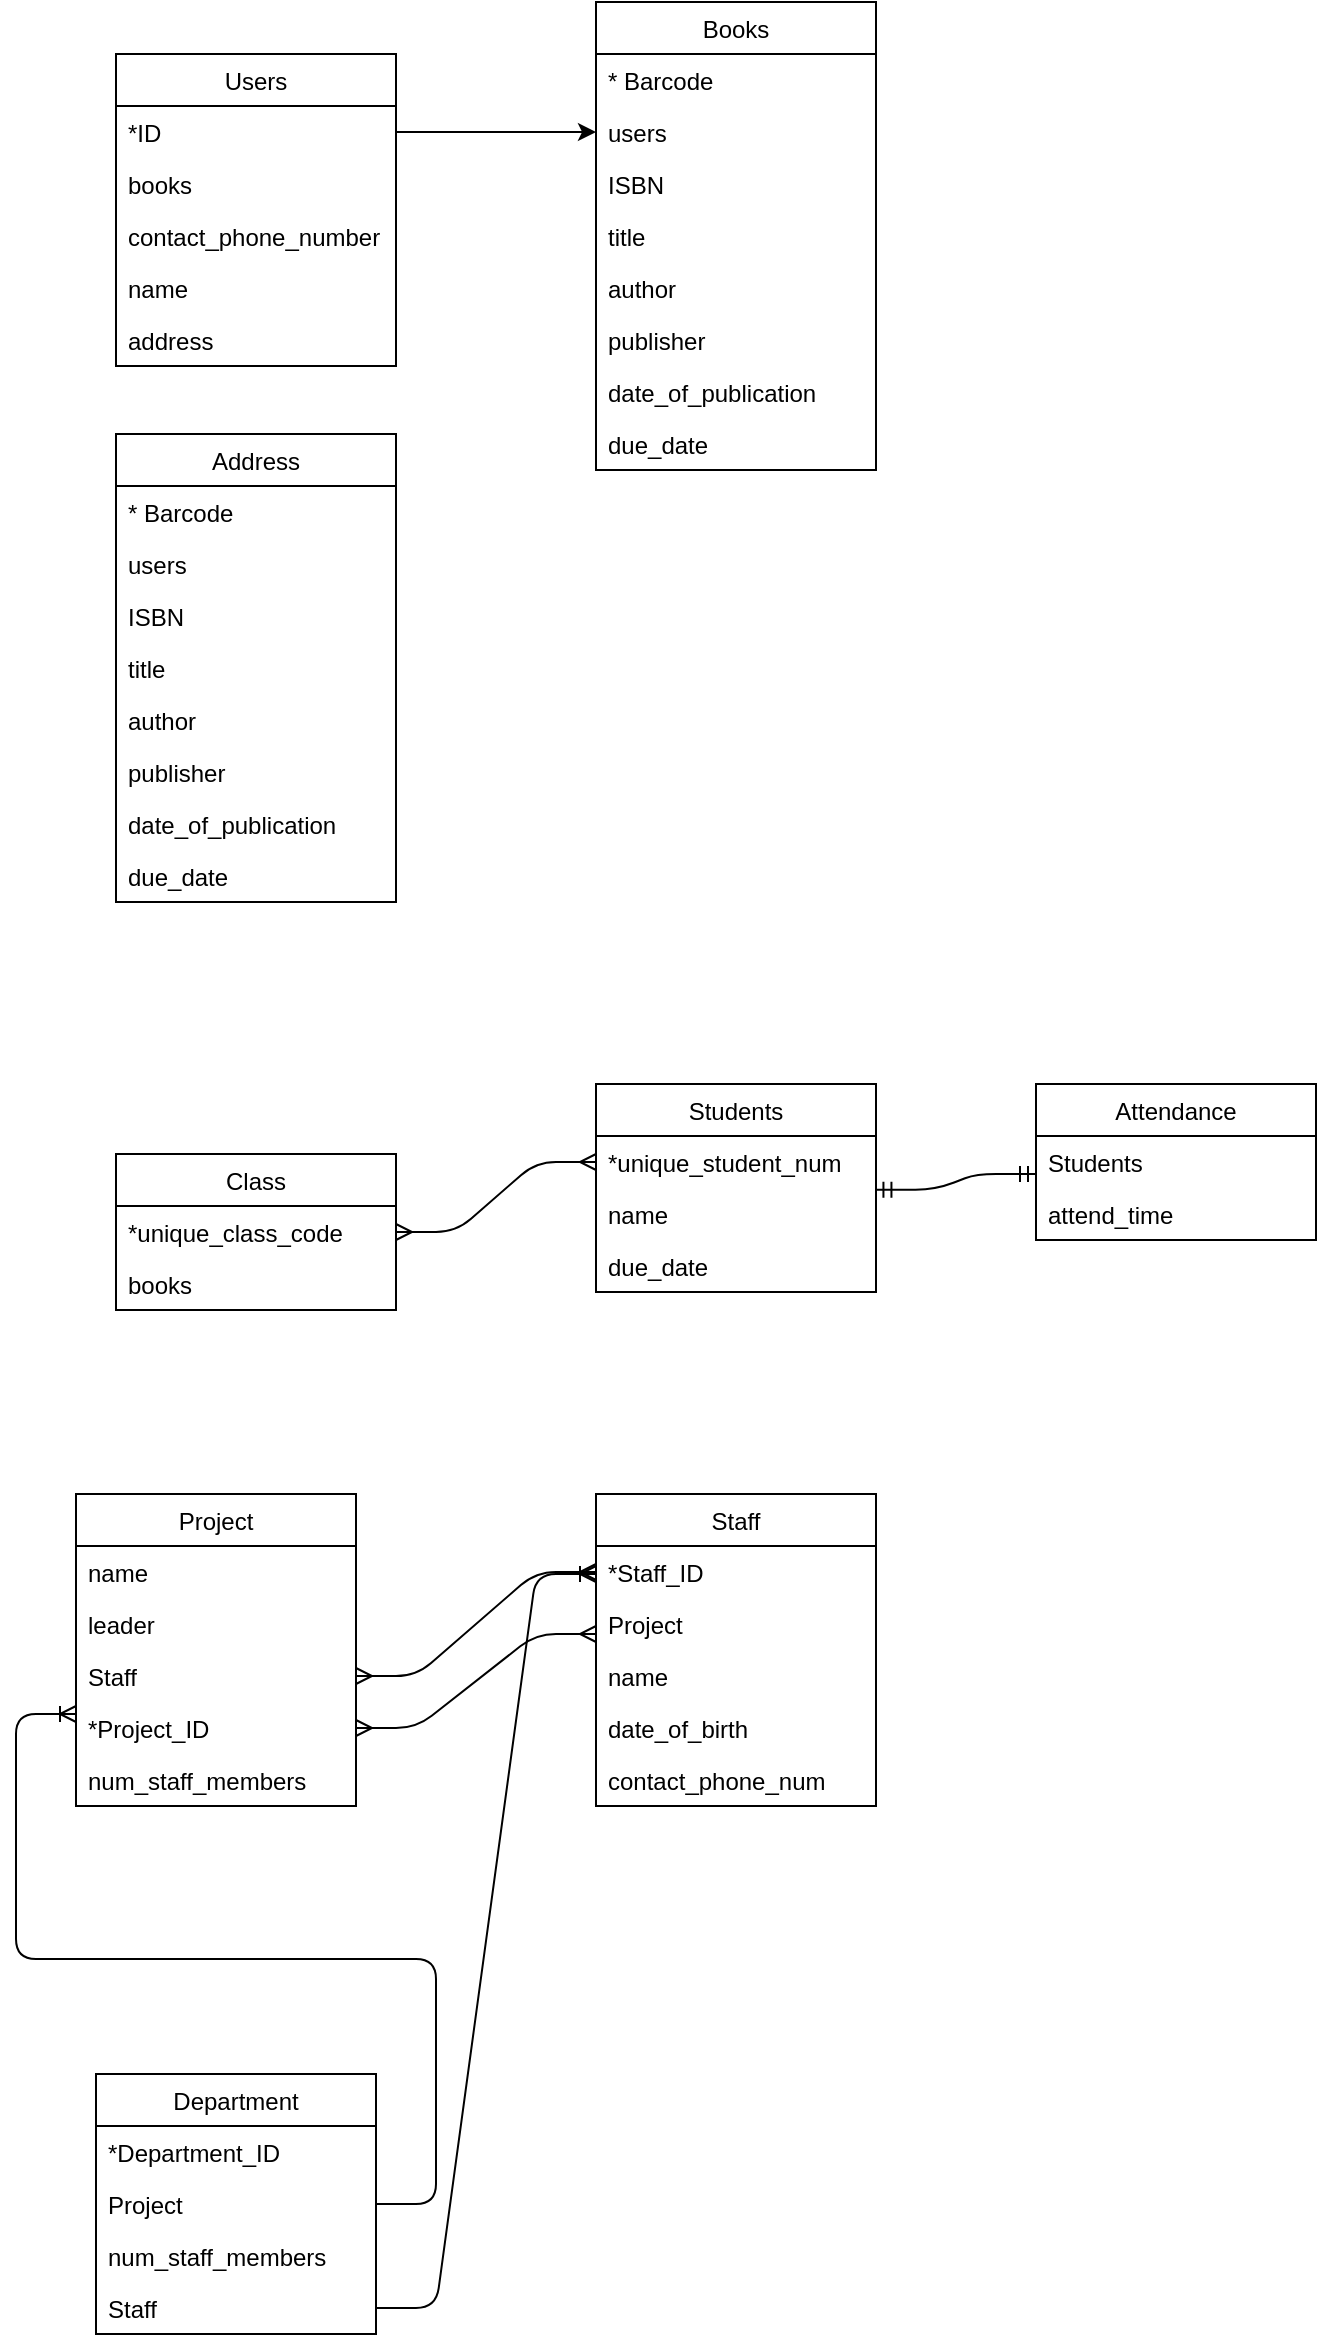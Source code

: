 <mxfile version="14.4.5" type="github">
  <diagram id="R2lEEEUBdFMjLlhIrx00" name="Page-1">
    <mxGraphModel dx="515" dy="560" grid="1" gridSize="10" guides="1" tooltips="1" connect="1" arrows="1" fold="1" page="1" pageScale="1" pageWidth="850" pageHeight="1100" math="0" shadow="0" extFonts="Permanent Marker^https://fonts.googleapis.com/css?family=Permanent+Marker">
      <root>
        <mxCell id="0" />
        <mxCell id="1" parent="0" />
        <mxCell id="ukiMxRc5v9U0ZkOO_Q2w-9" value="Users" style="swimlane;fontStyle=0;childLayout=stackLayout;horizontal=1;startSize=26;fillColor=none;horizontalStack=0;resizeParent=1;resizeParentMax=0;resizeLast=0;collapsible=1;marginBottom=0;" vertex="1" parent="1">
          <mxGeometry x="160" y="130" width="140" height="156" as="geometry" />
        </mxCell>
        <mxCell id="ukiMxRc5v9U0ZkOO_Q2w-12" value="*ID" style="text;strokeColor=none;fillColor=none;align=left;verticalAlign=top;spacingLeft=4;spacingRight=4;overflow=hidden;rotatable=0;points=[[0,0.5],[1,0.5]];portConstraint=eastwest;" vertex="1" parent="ukiMxRc5v9U0ZkOO_Q2w-9">
          <mxGeometry y="26" width="140" height="26" as="geometry" />
        </mxCell>
        <mxCell id="ukiMxRc5v9U0ZkOO_Q2w-3" value="books" style="text;strokeColor=none;fillColor=none;align=left;verticalAlign=top;spacingLeft=4;spacingRight=4;overflow=hidden;rotatable=0;points=[[0,0.5],[1,0.5]];portConstraint=eastwest;" vertex="1" parent="ukiMxRc5v9U0ZkOO_Q2w-9">
          <mxGeometry y="52" width="140" height="26" as="geometry" />
        </mxCell>
        <mxCell id="ukiMxRc5v9U0ZkOO_Q2w-31" value="contact_phone_number" style="text;strokeColor=none;fillColor=none;align=left;verticalAlign=top;spacingLeft=4;spacingRight=4;overflow=hidden;rotatable=0;points=[[0,0.5],[1,0.5]];portConstraint=eastwest;" vertex="1" parent="ukiMxRc5v9U0ZkOO_Q2w-9">
          <mxGeometry y="78" width="140" height="26" as="geometry" />
        </mxCell>
        <mxCell id="ukiMxRc5v9U0ZkOO_Q2w-10" value="name" style="text;strokeColor=none;fillColor=none;align=left;verticalAlign=top;spacingLeft=4;spacingRight=4;overflow=hidden;rotatable=0;points=[[0,0.5],[1,0.5]];portConstraint=eastwest;" vertex="1" parent="ukiMxRc5v9U0ZkOO_Q2w-9">
          <mxGeometry y="104" width="140" height="26" as="geometry" />
        </mxCell>
        <mxCell id="ukiMxRc5v9U0ZkOO_Q2w-11" value="address" style="text;strokeColor=none;fillColor=none;align=left;verticalAlign=top;spacingLeft=4;spacingRight=4;overflow=hidden;rotatable=0;points=[[0,0.5],[1,0.5]];portConstraint=eastwest;" vertex="1" parent="ukiMxRc5v9U0ZkOO_Q2w-9">
          <mxGeometry y="130" width="140" height="26" as="geometry" />
        </mxCell>
        <mxCell id="ukiMxRc5v9U0ZkOO_Q2w-16" value="Books" style="swimlane;fontStyle=0;childLayout=stackLayout;horizontal=1;startSize=26;fillColor=none;horizontalStack=0;resizeParent=1;resizeParentMax=0;resizeLast=0;collapsible=1;marginBottom=0;" vertex="1" parent="1">
          <mxGeometry x="400" y="104" width="140" height="234" as="geometry" />
        </mxCell>
        <mxCell id="ukiMxRc5v9U0ZkOO_Q2w-4" value="* Barcode" style="text;strokeColor=none;fillColor=none;align=left;verticalAlign=top;spacingLeft=4;spacingRight=4;overflow=hidden;rotatable=0;points=[[0,0.5],[1,0.5]];portConstraint=eastwest;" vertex="1" parent="ukiMxRc5v9U0ZkOO_Q2w-16">
          <mxGeometry y="26" width="140" height="26" as="geometry" />
        </mxCell>
        <mxCell id="ukiMxRc5v9U0ZkOO_Q2w-29" value="users" style="text;strokeColor=none;fillColor=none;align=left;verticalAlign=top;spacingLeft=4;spacingRight=4;overflow=hidden;rotatable=0;points=[[0,0.5],[1,0.5]];portConstraint=eastwest;" vertex="1" parent="ukiMxRc5v9U0ZkOO_Q2w-16">
          <mxGeometry y="52" width="140" height="26" as="geometry" />
        </mxCell>
        <mxCell id="ukiMxRc5v9U0ZkOO_Q2w-8" value="ISBN" style="text;strokeColor=none;fillColor=none;align=left;verticalAlign=top;spacingLeft=4;spacingRight=4;overflow=hidden;rotatable=0;points=[[0,0.5],[1,0.5]];portConstraint=eastwest;" vertex="1" parent="ukiMxRc5v9U0ZkOO_Q2w-16">
          <mxGeometry y="78" width="140" height="26" as="geometry" />
        </mxCell>
        <mxCell id="ukiMxRc5v9U0ZkOO_Q2w-32" value="title" style="text;strokeColor=none;fillColor=none;align=left;verticalAlign=top;spacingLeft=4;spacingRight=4;overflow=hidden;rotatable=0;points=[[0,0.5],[1,0.5]];portConstraint=eastwest;" vertex="1" parent="ukiMxRc5v9U0ZkOO_Q2w-16">
          <mxGeometry y="104" width="140" height="26" as="geometry" />
        </mxCell>
        <mxCell id="ukiMxRc5v9U0ZkOO_Q2w-5" value="author" style="text;strokeColor=none;fillColor=none;align=left;verticalAlign=top;spacingLeft=4;spacingRight=4;overflow=hidden;rotatable=0;points=[[0,0.5],[1,0.5]];portConstraint=eastwest;" vertex="1" parent="ukiMxRc5v9U0ZkOO_Q2w-16">
          <mxGeometry y="130" width="140" height="26" as="geometry" />
        </mxCell>
        <mxCell id="ukiMxRc5v9U0ZkOO_Q2w-6" value="publisher" style="text;strokeColor=none;fillColor=none;align=left;verticalAlign=top;spacingLeft=4;spacingRight=4;overflow=hidden;rotatable=0;points=[[0,0.5],[1,0.5]];portConstraint=eastwest;" vertex="1" parent="ukiMxRc5v9U0ZkOO_Q2w-16">
          <mxGeometry y="156" width="140" height="26" as="geometry" />
        </mxCell>
        <mxCell id="ukiMxRc5v9U0ZkOO_Q2w-7" value="date_of_publication" style="text;strokeColor=none;fillColor=none;align=left;verticalAlign=top;spacingLeft=4;spacingRight=4;overflow=hidden;rotatable=0;points=[[0,0.5],[1,0.5]];portConstraint=eastwest;" vertex="1" parent="ukiMxRc5v9U0ZkOO_Q2w-16">
          <mxGeometry y="182" width="140" height="26" as="geometry" />
        </mxCell>
        <mxCell id="ukiMxRc5v9U0ZkOO_Q2w-20" value="due_date" style="text;strokeColor=none;fillColor=none;align=left;verticalAlign=top;spacingLeft=4;spacingRight=4;overflow=hidden;rotatable=0;points=[[0,0.5],[1,0.5]];portConstraint=eastwest;" vertex="1" parent="ukiMxRc5v9U0ZkOO_Q2w-16">
          <mxGeometry y="208" width="140" height="26" as="geometry" />
        </mxCell>
        <mxCell id="ukiMxRc5v9U0ZkOO_Q2w-49" value="" style="endArrow=classic;html=1;exitX=1;exitY=0.5;exitDx=0;exitDy=0;entryX=0;entryY=0.5;entryDx=0;entryDy=0;" edge="1" parent="1" source="ukiMxRc5v9U0ZkOO_Q2w-12" target="ukiMxRc5v9U0ZkOO_Q2w-29">
          <mxGeometry width="50" height="50" relative="1" as="geometry">
            <mxPoint x="720" y="320" as="sourcePoint" />
            <mxPoint x="770" y="270" as="targetPoint" />
          </mxGeometry>
        </mxCell>
        <mxCell id="ukiMxRc5v9U0ZkOO_Q2w-50" value="Address" style="swimlane;fontStyle=0;childLayout=stackLayout;horizontal=1;startSize=26;fillColor=none;horizontalStack=0;resizeParent=1;resizeParentMax=0;resizeLast=0;collapsible=1;marginBottom=0;" vertex="1" parent="1">
          <mxGeometry x="160" y="320" width="140" height="234" as="geometry" />
        </mxCell>
        <mxCell id="ukiMxRc5v9U0ZkOO_Q2w-51" value="* Barcode" style="text;strokeColor=none;fillColor=none;align=left;verticalAlign=top;spacingLeft=4;spacingRight=4;overflow=hidden;rotatable=0;points=[[0,0.5],[1,0.5]];portConstraint=eastwest;" vertex="1" parent="ukiMxRc5v9U0ZkOO_Q2w-50">
          <mxGeometry y="26" width="140" height="26" as="geometry" />
        </mxCell>
        <mxCell id="ukiMxRc5v9U0ZkOO_Q2w-52" value="users" style="text;strokeColor=none;fillColor=none;align=left;verticalAlign=top;spacingLeft=4;spacingRight=4;overflow=hidden;rotatable=0;points=[[0,0.5],[1,0.5]];portConstraint=eastwest;" vertex="1" parent="ukiMxRc5v9U0ZkOO_Q2w-50">
          <mxGeometry y="52" width="140" height="26" as="geometry" />
        </mxCell>
        <mxCell id="ukiMxRc5v9U0ZkOO_Q2w-53" value="ISBN" style="text;strokeColor=none;fillColor=none;align=left;verticalAlign=top;spacingLeft=4;spacingRight=4;overflow=hidden;rotatable=0;points=[[0,0.5],[1,0.5]];portConstraint=eastwest;" vertex="1" parent="ukiMxRc5v9U0ZkOO_Q2w-50">
          <mxGeometry y="78" width="140" height="26" as="geometry" />
        </mxCell>
        <mxCell id="ukiMxRc5v9U0ZkOO_Q2w-54" value="title" style="text;strokeColor=none;fillColor=none;align=left;verticalAlign=top;spacingLeft=4;spacingRight=4;overflow=hidden;rotatable=0;points=[[0,0.5],[1,0.5]];portConstraint=eastwest;" vertex="1" parent="ukiMxRc5v9U0ZkOO_Q2w-50">
          <mxGeometry y="104" width="140" height="26" as="geometry" />
        </mxCell>
        <mxCell id="ukiMxRc5v9U0ZkOO_Q2w-55" value="author" style="text;strokeColor=none;fillColor=none;align=left;verticalAlign=top;spacingLeft=4;spacingRight=4;overflow=hidden;rotatable=0;points=[[0,0.5],[1,0.5]];portConstraint=eastwest;" vertex="1" parent="ukiMxRc5v9U0ZkOO_Q2w-50">
          <mxGeometry y="130" width="140" height="26" as="geometry" />
        </mxCell>
        <mxCell id="ukiMxRc5v9U0ZkOO_Q2w-56" value="publisher" style="text;strokeColor=none;fillColor=none;align=left;verticalAlign=top;spacingLeft=4;spacingRight=4;overflow=hidden;rotatable=0;points=[[0,0.5],[1,0.5]];portConstraint=eastwest;" vertex="1" parent="ukiMxRc5v9U0ZkOO_Q2w-50">
          <mxGeometry y="156" width="140" height="26" as="geometry" />
        </mxCell>
        <mxCell id="ukiMxRc5v9U0ZkOO_Q2w-57" value="date_of_publication" style="text;strokeColor=none;fillColor=none;align=left;verticalAlign=top;spacingLeft=4;spacingRight=4;overflow=hidden;rotatable=0;points=[[0,0.5],[1,0.5]];portConstraint=eastwest;" vertex="1" parent="ukiMxRc5v9U0ZkOO_Q2w-50">
          <mxGeometry y="182" width="140" height="26" as="geometry" />
        </mxCell>
        <mxCell id="ukiMxRc5v9U0ZkOO_Q2w-58" value="due_date" style="text;strokeColor=none;fillColor=none;align=left;verticalAlign=top;spacingLeft=4;spacingRight=4;overflow=hidden;rotatable=0;points=[[0,0.5],[1,0.5]];portConstraint=eastwest;" vertex="1" parent="ukiMxRc5v9U0ZkOO_Q2w-50">
          <mxGeometry y="208" width="140" height="26" as="geometry" />
        </mxCell>
        <mxCell id="ukiMxRc5v9U0ZkOO_Q2w-59" value="Class" style="swimlane;fontStyle=0;childLayout=stackLayout;horizontal=1;startSize=26;fillColor=none;horizontalStack=0;resizeParent=1;resizeParentMax=0;resizeLast=0;collapsible=1;marginBottom=0;" vertex="1" parent="1">
          <mxGeometry x="160" y="680" width="140" height="78" as="geometry" />
        </mxCell>
        <mxCell id="ukiMxRc5v9U0ZkOO_Q2w-60" value="*unique_class_code" style="text;strokeColor=none;fillColor=none;align=left;verticalAlign=top;spacingLeft=4;spacingRight=4;overflow=hidden;rotatable=0;points=[[0,0.5],[1,0.5]];portConstraint=eastwest;" vertex="1" parent="ukiMxRc5v9U0ZkOO_Q2w-59">
          <mxGeometry y="26" width="140" height="26" as="geometry" />
        </mxCell>
        <mxCell id="ukiMxRc5v9U0ZkOO_Q2w-61" value="books" style="text;strokeColor=none;fillColor=none;align=left;verticalAlign=top;spacingLeft=4;spacingRight=4;overflow=hidden;rotatable=0;points=[[0,0.5],[1,0.5]];portConstraint=eastwest;" vertex="1" parent="ukiMxRc5v9U0ZkOO_Q2w-59">
          <mxGeometry y="52" width="140" height="26" as="geometry" />
        </mxCell>
        <mxCell id="ukiMxRc5v9U0ZkOO_Q2w-66" value="Students" style="swimlane;fontStyle=0;childLayout=stackLayout;horizontal=1;startSize=26;fillColor=none;horizontalStack=0;resizeParent=1;resizeParentMax=0;resizeLast=0;collapsible=1;marginBottom=0;" vertex="1" parent="1">
          <mxGeometry x="400" y="645" width="140" height="104" as="geometry" />
        </mxCell>
        <mxCell id="ukiMxRc5v9U0ZkOO_Q2w-69" value="*unique_student_num" style="text;strokeColor=none;fillColor=none;align=left;verticalAlign=top;spacingLeft=4;spacingRight=4;overflow=hidden;rotatable=0;points=[[0,0.5],[1,0.5]];portConstraint=eastwest;" vertex="1" parent="ukiMxRc5v9U0ZkOO_Q2w-66">
          <mxGeometry y="26" width="140" height="26" as="geometry" />
        </mxCell>
        <mxCell id="ukiMxRc5v9U0ZkOO_Q2w-68" value="name" style="text;strokeColor=none;fillColor=none;align=left;verticalAlign=top;spacingLeft=4;spacingRight=4;overflow=hidden;rotatable=0;points=[[0,0.5],[1,0.5]];portConstraint=eastwest;" vertex="1" parent="ukiMxRc5v9U0ZkOO_Q2w-66">
          <mxGeometry y="52" width="140" height="26" as="geometry" />
        </mxCell>
        <mxCell id="ukiMxRc5v9U0ZkOO_Q2w-74" value="due_date" style="text;strokeColor=none;fillColor=none;align=left;verticalAlign=top;spacingLeft=4;spacingRight=4;overflow=hidden;rotatable=0;points=[[0,0.5],[1,0.5]];portConstraint=eastwest;" vertex="1" parent="ukiMxRc5v9U0ZkOO_Q2w-66">
          <mxGeometry y="78" width="140" height="26" as="geometry" />
        </mxCell>
        <mxCell id="ukiMxRc5v9U0ZkOO_Q2w-75" value="Attendance" style="swimlane;fontStyle=0;childLayout=stackLayout;horizontal=1;startSize=26;fillColor=none;horizontalStack=0;resizeParent=1;resizeParentMax=0;resizeLast=0;collapsible=1;marginBottom=0;" vertex="1" parent="1">
          <mxGeometry x="620" y="645" width="140" height="78" as="geometry" />
        </mxCell>
        <mxCell id="ukiMxRc5v9U0ZkOO_Q2w-76" value="Students" style="text;strokeColor=none;fillColor=none;align=left;verticalAlign=top;spacingLeft=4;spacingRight=4;overflow=hidden;rotatable=0;points=[[0,0.5],[1,0.5]];portConstraint=eastwest;" vertex="1" parent="ukiMxRc5v9U0ZkOO_Q2w-75">
          <mxGeometry y="26" width="140" height="26" as="geometry" />
        </mxCell>
        <mxCell id="ukiMxRc5v9U0ZkOO_Q2w-78" value="attend_time&#xa;" style="text;strokeColor=none;fillColor=none;align=left;verticalAlign=top;spacingLeft=4;spacingRight=4;overflow=hidden;rotatable=0;points=[[0,0.5],[1,0.5]];portConstraint=eastwest;" vertex="1" parent="ukiMxRc5v9U0ZkOO_Q2w-75">
          <mxGeometry y="52" width="140" height="26" as="geometry" />
        </mxCell>
        <mxCell id="ukiMxRc5v9U0ZkOO_Q2w-81" value="Staff" style="swimlane;fontStyle=0;childLayout=stackLayout;horizontal=1;startSize=26;fillColor=none;horizontalStack=0;resizeParent=1;resizeParentMax=0;resizeLast=0;collapsible=1;marginBottom=0;" vertex="1" parent="1">
          <mxGeometry x="400" y="850" width="140" height="156" as="geometry" />
        </mxCell>
        <mxCell id="ukiMxRc5v9U0ZkOO_Q2w-82" value="*Staff_ID" style="text;strokeColor=none;fillColor=none;align=left;verticalAlign=top;spacingLeft=4;spacingRight=4;overflow=hidden;rotatable=0;points=[[0,0.5],[1,0.5]];portConstraint=eastwest;" vertex="1" parent="ukiMxRc5v9U0ZkOO_Q2w-81">
          <mxGeometry y="26" width="140" height="26" as="geometry" />
        </mxCell>
        <mxCell id="ukiMxRc5v9U0ZkOO_Q2w-120" value="Project" style="text;strokeColor=none;fillColor=none;align=left;verticalAlign=top;spacingLeft=4;spacingRight=4;overflow=hidden;rotatable=0;points=[[0,0.5],[1,0.5]];portConstraint=eastwest;" vertex="1" parent="ukiMxRc5v9U0ZkOO_Q2w-81">
          <mxGeometry y="52" width="140" height="26" as="geometry" />
        </mxCell>
        <mxCell id="ukiMxRc5v9U0ZkOO_Q2w-83" value="name" style="text;strokeColor=none;fillColor=none;align=left;verticalAlign=top;spacingLeft=4;spacingRight=4;overflow=hidden;rotatable=0;points=[[0,0.5],[1,0.5]];portConstraint=eastwest;" vertex="1" parent="ukiMxRc5v9U0ZkOO_Q2w-81">
          <mxGeometry y="78" width="140" height="26" as="geometry" />
        </mxCell>
        <mxCell id="ukiMxRc5v9U0ZkOO_Q2w-84" value="date_of_birth" style="text;strokeColor=none;fillColor=none;align=left;verticalAlign=top;spacingLeft=4;spacingRight=4;overflow=hidden;rotatable=0;points=[[0,0.5],[1,0.5]];portConstraint=eastwest;" vertex="1" parent="ukiMxRc5v9U0ZkOO_Q2w-81">
          <mxGeometry y="104" width="140" height="26" as="geometry" />
        </mxCell>
        <mxCell id="ukiMxRc5v9U0ZkOO_Q2w-85" value="contact_phone_num" style="text;strokeColor=none;fillColor=none;align=left;verticalAlign=top;spacingLeft=4;spacingRight=4;overflow=hidden;rotatable=0;points=[[0,0.5],[1,0.5]];portConstraint=eastwest;" vertex="1" parent="ukiMxRc5v9U0ZkOO_Q2w-81">
          <mxGeometry y="130" width="140" height="26" as="geometry" />
        </mxCell>
        <mxCell id="ukiMxRc5v9U0ZkOO_Q2w-88" value="Department" style="swimlane;fontStyle=0;childLayout=stackLayout;horizontal=1;startSize=26;fillColor=none;horizontalStack=0;resizeParent=1;resizeParentMax=0;resizeLast=0;collapsible=1;marginBottom=0;" vertex="1" parent="1">
          <mxGeometry x="150" y="1140" width="140" height="130" as="geometry" />
        </mxCell>
        <mxCell id="ukiMxRc5v9U0ZkOO_Q2w-92" value="*Department_ID" style="text;strokeColor=none;fillColor=none;align=left;verticalAlign=top;spacingLeft=4;spacingRight=4;overflow=hidden;rotatable=0;points=[[0,0.5],[1,0.5]];portConstraint=eastwest;" vertex="1" parent="ukiMxRc5v9U0ZkOO_Q2w-88">
          <mxGeometry y="26" width="140" height="26" as="geometry" />
        </mxCell>
        <mxCell id="ukiMxRc5v9U0ZkOO_Q2w-90" value="Project" style="text;strokeColor=none;fillColor=none;align=left;verticalAlign=top;spacingLeft=4;spacingRight=4;overflow=hidden;rotatable=0;points=[[0,0.5],[1,0.5]];portConstraint=eastwest;" vertex="1" parent="ukiMxRc5v9U0ZkOO_Q2w-88">
          <mxGeometry y="52" width="140" height="26" as="geometry" />
        </mxCell>
        <mxCell id="ukiMxRc5v9U0ZkOO_Q2w-122" value="num_staff_members" style="text;strokeColor=none;fillColor=none;align=left;verticalAlign=top;spacingLeft=4;spacingRight=4;overflow=hidden;rotatable=0;points=[[0,0.5],[1,0.5]];portConstraint=eastwest;" vertex="1" parent="ukiMxRc5v9U0ZkOO_Q2w-88">
          <mxGeometry y="78" width="140" height="26" as="geometry" />
        </mxCell>
        <mxCell id="ukiMxRc5v9U0ZkOO_Q2w-93" value="Staff" style="text;strokeColor=none;fillColor=none;align=left;verticalAlign=top;spacingLeft=4;spacingRight=4;overflow=hidden;rotatable=0;points=[[0,0.5],[1,0.5]];portConstraint=eastwest;" vertex="1" parent="ukiMxRc5v9U0ZkOO_Q2w-88">
          <mxGeometry y="104" width="140" height="26" as="geometry" />
        </mxCell>
        <mxCell id="ukiMxRc5v9U0ZkOO_Q2w-97" value="" style="edgeStyle=entityRelationEdgeStyle;fontSize=12;html=1;endArrow=ERmany;startArrow=ERmany;" edge="1" parent="1" target="ukiMxRc5v9U0ZkOO_Q2w-69">
          <mxGeometry width="100" height="100" relative="1" as="geometry">
            <mxPoint x="300" y="719" as="sourcePoint" />
            <mxPoint x="400" y="619" as="targetPoint" />
          </mxGeometry>
        </mxCell>
        <mxCell id="ukiMxRc5v9U0ZkOO_Q2w-102" value="" style="edgeStyle=entityRelationEdgeStyle;fontSize=12;html=1;endArrow=ERmandOne;startArrow=ERmandOne;exitX=0.998;exitY=0.032;exitDx=0;exitDy=0;exitPerimeter=0;" edge="1" parent="1" source="ukiMxRc5v9U0ZkOO_Q2w-68">
          <mxGeometry width="100" height="100" relative="1" as="geometry">
            <mxPoint x="520" y="790" as="sourcePoint" />
            <mxPoint x="620" y="690" as="targetPoint" />
          </mxGeometry>
        </mxCell>
        <mxCell id="ukiMxRc5v9U0ZkOO_Q2w-104" value="Project" style="swimlane;fontStyle=0;childLayout=stackLayout;horizontal=1;startSize=26;fillColor=none;horizontalStack=0;resizeParent=1;resizeParentMax=0;resizeLast=0;collapsible=1;marginBottom=0;" vertex="1" parent="1">
          <mxGeometry x="140" y="850" width="140" height="156" as="geometry" />
        </mxCell>
        <mxCell id="ukiMxRc5v9U0ZkOO_Q2w-105" value="name" style="text;strokeColor=none;fillColor=none;align=left;verticalAlign=top;spacingLeft=4;spacingRight=4;overflow=hidden;rotatable=0;points=[[0,0.5],[1,0.5]];portConstraint=eastwest;" vertex="1" parent="ukiMxRc5v9U0ZkOO_Q2w-104">
          <mxGeometry y="26" width="140" height="26" as="geometry" />
        </mxCell>
        <mxCell id="ukiMxRc5v9U0ZkOO_Q2w-106" value="leader" style="text;strokeColor=none;fillColor=none;align=left;verticalAlign=top;spacingLeft=4;spacingRight=4;overflow=hidden;rotatable=0;points=[[0,0.5],[1,0.5]];portConstraint=eastwest;" vertex="1" parent="ukiMxRc5v9U0ZkOO_Q2w-104">
          <mxGeometry y="52" width="140" height="26" as="geometry" />
        </mxCell>
        <mxCell id="ukiMxRc5v9U0ZkOO_Q2w-119" value="Staff" style="text;strokeColor=none;fillColor=none;align=left;verticalAlign=top;spacingLeft=4;spacingRight=4;overflow=hidden;rotatable=0;points=[[0,0.5],[1,0.5]];portConstraint=eastwest;" vertex="1" parent="ukiMxRc5v9U0ZkOO_Q2w-104">
          <mxGeometry y="78" width="140" height="26" as="geometry" />
        </mxCell>
        <mxCell id="ukiMxRc5v9U0ZkOO_Q2w-116" value="*Project_ID" style="text;strokeColor=none;fillColor=none;align=left;verticalAlign=top;spacingLeft=4;spacingRight=4;overflow=hidden;rotatable=0;points=[[0,0.5],[1,0.5]];portConstraint=eastwest;" vertex="1" parent="ukiMxRc5v9U0ZkOO_Q2w-104">
          <mxGeometry y="104" width="140" height="26" as="geometry" />
        </mxCell>
        <mxCell id="ukiMxRc5v9U0ZkOO_Q2w-107" value="num_staff_members" style="text;strokeColor=none;fillColor=none;align=left;verticalAlign=top;spacingLeft=4;spacingRight=4;overflow=hidden;rotatable=0;points=[[0,0.5],[1,0.5]];portConstraint=eastwest;" vertex="1" parent="ukiMxRc5v9U0ZkOO_Q2w-104">
          <mxGeometry y="130" width="140" height="26" as="geometry" />
        </mxCell>
        <mxCell id="ukiMxRc5v9U0ZkOO_Q2w-113" value="" style="edgeStyle=entityRelationEdgeStyle;fontSize=12;html=1;endArrow=ERmany;startArrow=ERmany;entryX=0;entryY=0.5;entryDx=0;entryDy=0;exitX=1;exitY=0.5;exitDx=0;exitDy=0;" edge="1" parent="1" source="ukiMxRc5v9U0ZkOO_Q2w-119" target="ukiMxRc5v9U0ZkOO_Q2w-82">
          <mxGeometry width="100" height="100" relative="1" as="geometry">
            <mxPoint x="300" y="965" as="sourcePoint" />
            <mxPoint x="400" y="930" as="targetPoint" />
          </mxGeometry>
        </mxCell>
        <mxCell id="ukiMxRc5v9U0ZkOO_Q2w-115" value="" style="edgeStyle=entityRelationEdgeStyle;fontSize=12;html=1;endArrow=ERoneToMany;exitX=1;exitY=0.5;exitDx=0;exitDy=0;" edge="1" parent="1" source="ukiMxRc5v9U0ZkOO_Q2w-93">
          <mxGeometry width="100" height="100" relative="1" as="geometry">
            <mxPoint x="300" y="1140" as="sourcePoint" />
            <mxPoint x="400" y="890" as="targetPoint" />
          </mxGeometry>
        </mxCell>
        <mxCell id="ukiMxRc5v9U0ZkOO_Q2w-118" value="" style="edgeStyle=entityRelationEdgeStyle;fontSize=12;html=1;endArrow=ERoneToMany;exitX=1;exitY=0.5;exitDx=0;exitDy=0;" edge="1" parent="1" source="ukiMxRc5v9U0ZkOO_Q2w-90">
          <mxGeometry width="100" height="100" relative="1" as="geometry">
            <mxPoint x="70" y="1160" as="sourcePoint" />
            <mxPoint x="140" y="960" as="targetPoint" />
          </mxGeometry>
        </mxCell>
        <mxCell id="ukiMxRc5v9U0ZkOO_Q2w-121" value="" style="edgeStyle=entityRelationEdgeStyle;fontSize=12;html=1;endArrow=ERmany;startArrow=ERmany;entryX=0;entryY=0.5;entryDx=0;entryDy=0;exitX=1;exitY=0.5;exitDx=0;exitDy=0;" edge="1" parent="1" source="ukiMxRc5v9U0ZkOO_Q2w-116">
          <mxGeometry width="100" height="100" relative="1" as="geometry">
            <mxPoint x="290" y="962" as="sourcePoint" />
            <mxPoint x="400" y="920" as="targetPoint" />
          </mxGeometry>
        </mxCell>
      </root>
    </mxGraphModel>
  </diagram>
</mxfile>
